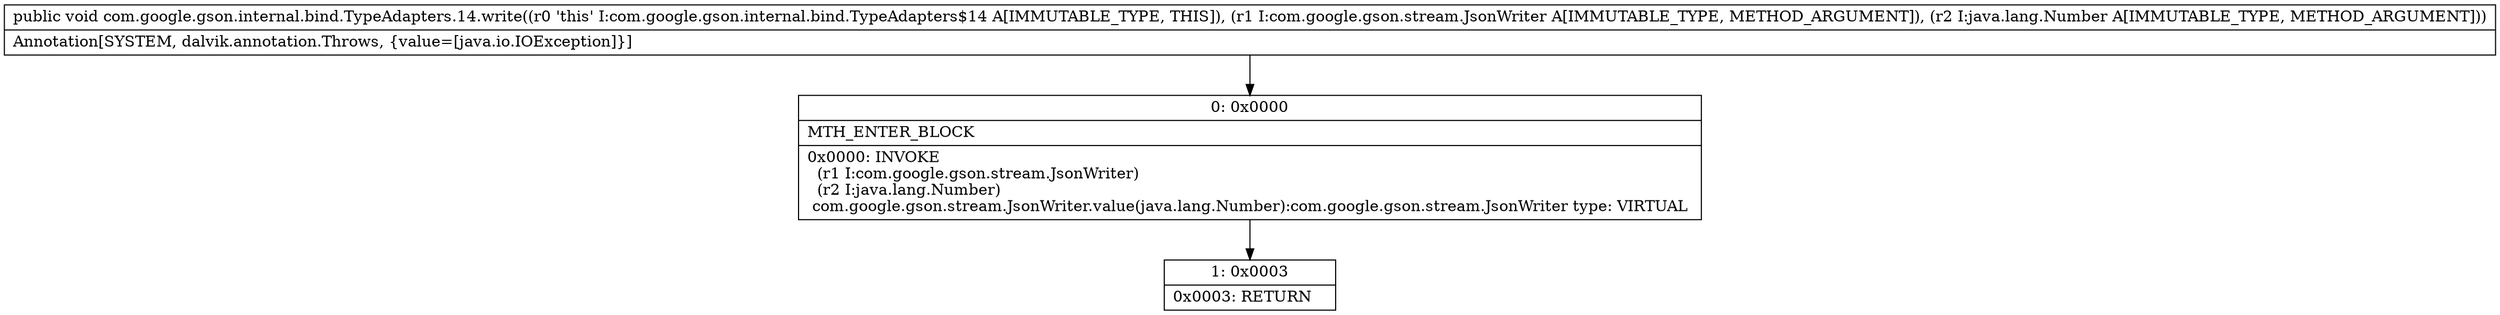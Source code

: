 digraph "CFG forcom.google.gson.internal.bind.TypeAdapters.14.write(Lcom\/google\/gson\/stream\/JsonWriter;Ljava\/lang\/Number;)V" {
Node_0 [shape=record,label="{0\:\ 0x0000|MTH_ENTER_BLOCK\l|0x0000: INVOKE  \l  (r1 I:com.google.gson.stream.JsonWriter)\l  (r2 I:java.lang.Number)\l com.google.gson.stream.JsonWriter.value(java.lang.Number):com.google.gson.stream.JsonWriter type: VIRTUAL \l}"];
Node_1 [shape=record,label="{1\:\ 0x0003|0x0003: RETURN   \l}"];
MethodNode[shape=record,label="{public void com.google.gson.internal.bind.TypeAdapters.14.write((r0 'this' I:com.google.gson.internal.bind.TypeAdapters$14 A[IMMUTABLE_TYPE, THIS]), (r1 I:com.google.gson.stream.JsonWriter A[IMMUTABLE_TYPE, METHOD_ARGUMENT]), (r2 I:java.lang.Number A[IMMUTABLE_TYPE, METHOD_ARGUMENT]))  | Annotation[SYSTEM, dalvik.annotation.Throws, \{value=[java.io.IOException]\}]\l}"];
MethodNode -> Node_0;
Node_0 -> Node_1;
}

